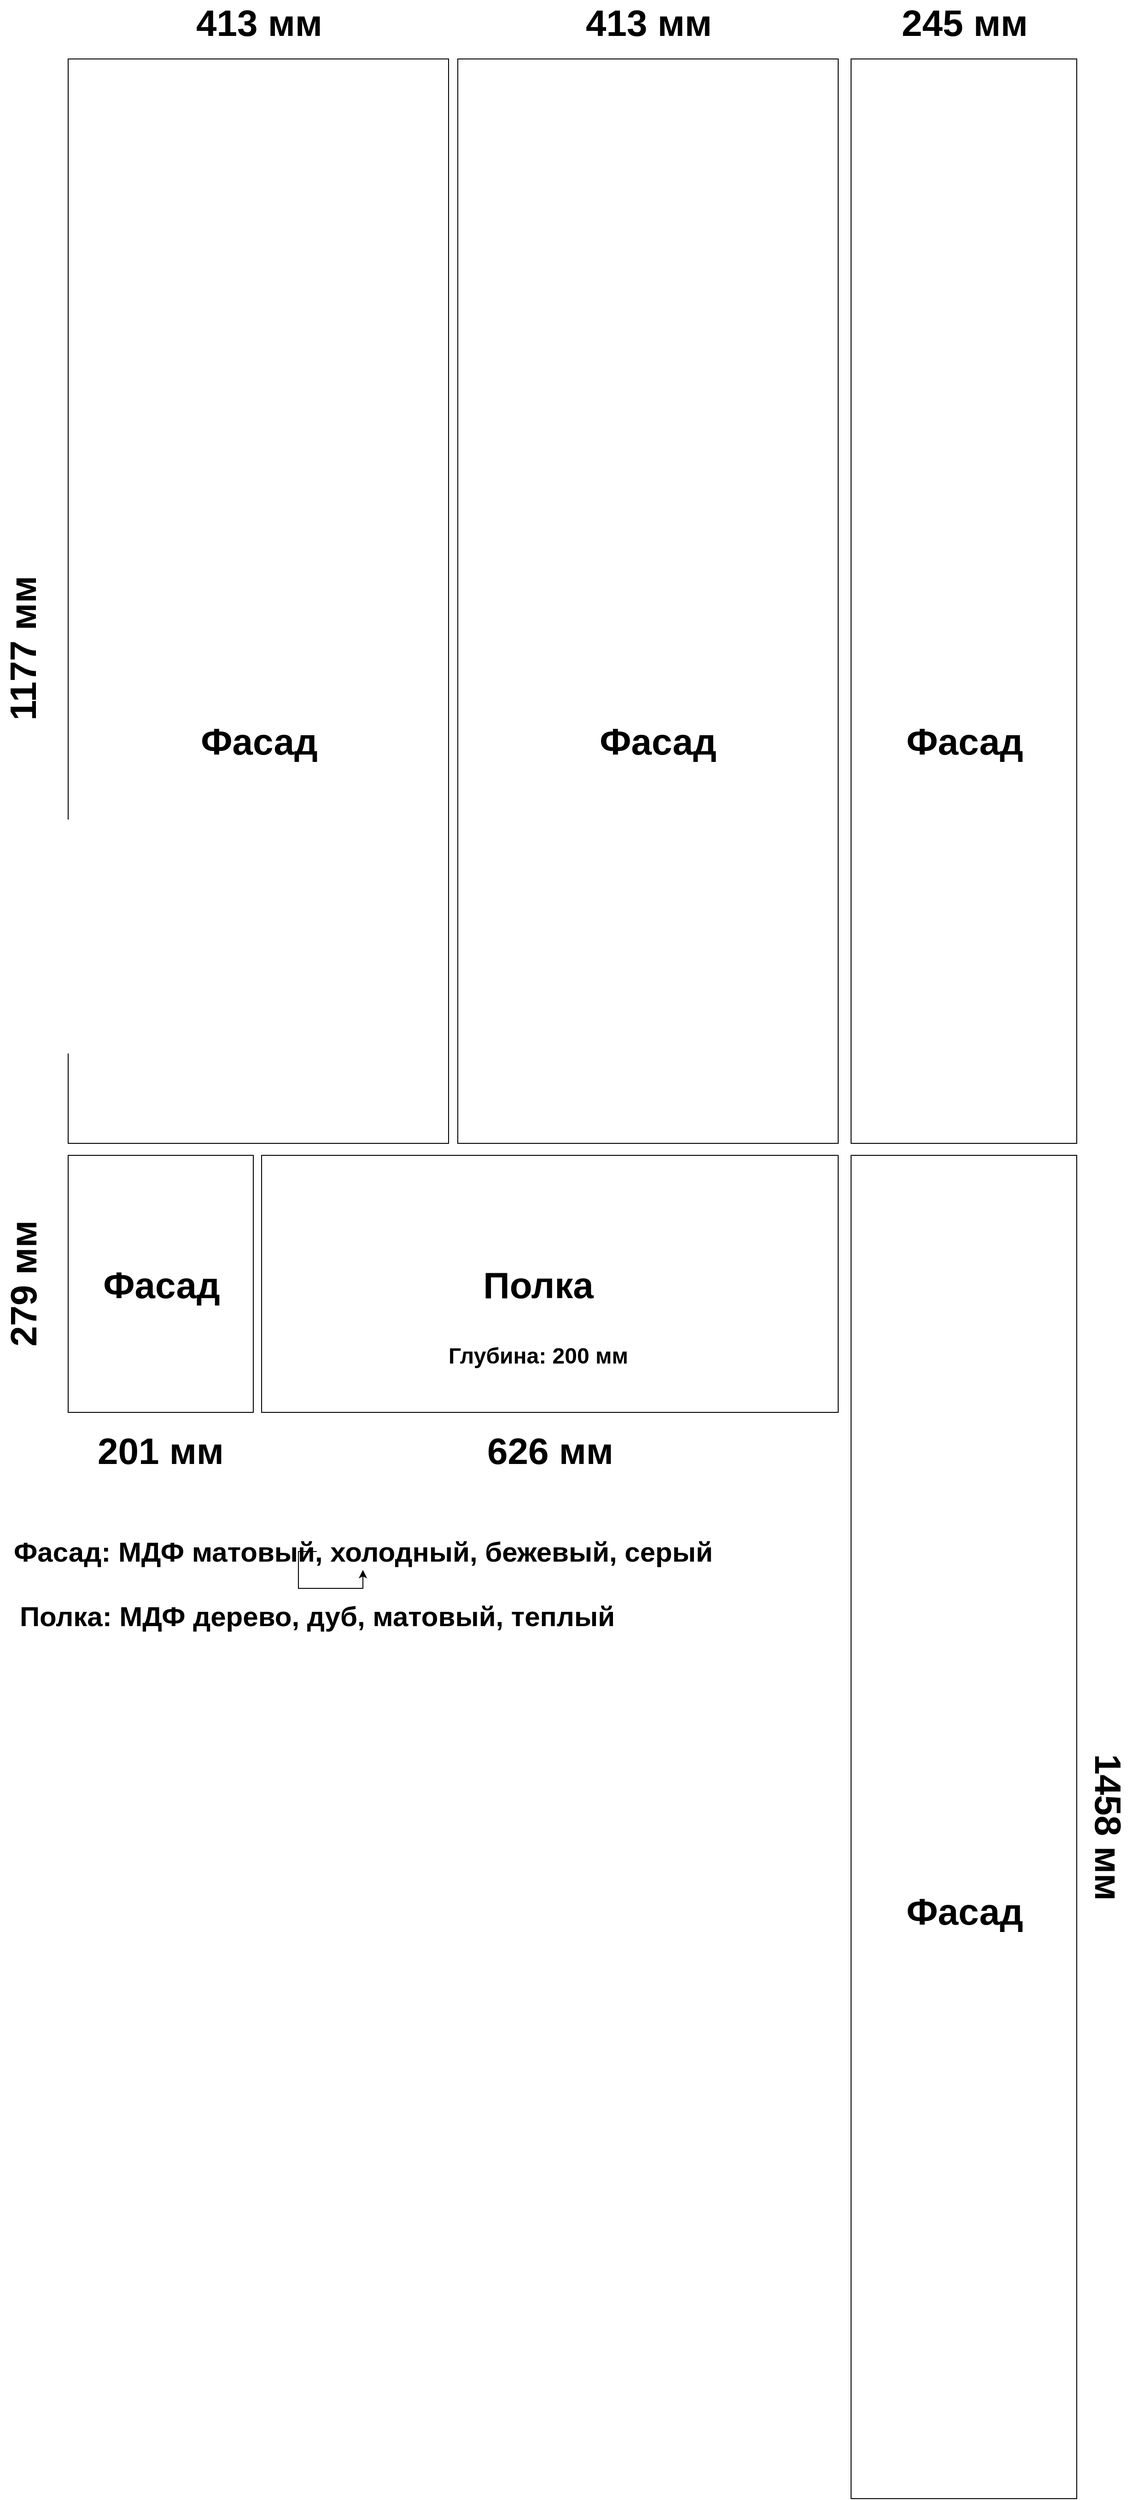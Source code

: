 <mxfile version="21.6.9" type="github">
  <diagram name="Page-1" id="gANemN08C5WNDBypf3lK">
    <mxGraphModel dx="4400" dy="1860" grid="1" gridSize="10" guides="1" tooltips="1" connect="1" arrows="1" fold="1" page="1" pageScale="1" pageWidth="850" pageHeight="1100" math="0" shadow="0">
      <root>
        <mxCell id="0" />
        <mxCell id="1" parent="0" />
        <mxCell id="6FhlCnDprpqO6fDWK_Tm-2" value="" style="rounded=0;whiteSpace=wrap;html=1;fillColor=#FFFFFF;" vertex="1" parent="1">
          <mxGeometry x="-460" y="80" width="413" height="1177" as="geometry" />
        </mxCell>
        <mxCell id="6FhlCnDprpqO6fDWK_Tm-4" value="" style="rounded=0;whiteSpace=wrap;html=1;fillColor=#FFFFFF;" vertex="1" parent="1">
          <mxGeometry x="-37" y="80" width="413" height="1177" as="geometry" />
        </mxCell>
        <mxCell id="6FhlCnDprpqO6fDWK_Tm-5" value="" style="rounded=0;whiteSpace=wrap;html=1;fillColor=#FFFFFF;" vertex="1" parent="1">
          <mxGeometry x="390" y="1270" width="245" height="1458" as="geometry" />
        </mxCell>
        <mxCell id="6FhlCnDprpqO6fDWK_Tm-6" value="" style="rounded=0;whiteSpace=wrap;html=1;fillColor=#FFFFFF;" vertex="1" parent="1">
          <mxGeometry x="390" y="80" width="245" height="1177" as="geometry" />
        </mxCell>
        <mxCell id="6FhlCnDprpqO6fDWK_Tm-7" value="" style="whiteSpace=wrap;html=1;fillColor=#FFFFFF;" vertex="1" parent="1">
          <mxGeometry x="-460" y="1270" width="201" height="279" as="geometry" />
        </mxCell>
        <mxCell id="6FhlCnDprpqO6fDWK_Tm-8" value="" style="whiteSpace=wrap;html=1;fillColor=#FFFFFF;" vertex="1" parent="1">
          <mxGeometry x="-250" y="1270" width="626" height="279" as="geometry" />
        </mxCell>
        <mxCell id="6FhlCnDprpqO6fDWK_Tm-9" value="&lt;font style=&quot;font-size: 40px;&quot;&gt;Полка&lt;/font&gt;" style="text;strokeColor=none;fillColor=none;html=1;fontSize=24;fontStyle=1;verticalAlign=middle;align=center;" vertex="1" parent="1">
          <mxGeometry y="1389.5" width="100" height="40" as="geometry" />
        </mxCell>
        <mxCell id="6FhlCnDprpqO6fDWK_Tm-10" value="&lt;font style=&quot;font-size: 40px;&quot;&gt;Фасад&lt;/font&gt;" style="text;strokeColor=none;fillColor=none;html=1;fontSize=24;fontStyle=1;verticalAlign=middle;align=center;" vertex="1" parent="1">
          <mxGeometry x="-303.5" y="800" width="100" height="40" as="geometry" />
        </mxCell>
        <mxCell id="6FhlCnDprpqO6fDWK_Tm-11" value="&lt;font style=&quot;font-size: 40px;&quot;&gt;Фасад&lt;/font&gt;" style="text;strokeColor=none;fillColor=none;html=1;fontSize=24;fontStyle=1;verticalAlign=middle;align=center;" vertex="1" parent="1">
          <mxGeometry x="130" y="800" width="100" height="40" as="geometry" />
        </mxCell>
        <mxCell id="6FhlCnDprpqO6fDWK_Tm-12" value="&lt;font style=&quot;font-size: 40px;&quot;&gt;Фасад&lt;/font&gt;" style="text;strokeColor=none;fillColor=none;html=1;fontSize=24;fontStyle=1;verticalAlign=middle;align=center;" vertex="1" parent="1">
          <mxGeometry x="462.5" y="800" width="100" height="40" as="geometry" />
        </mxCell>
        <mxCell id="6FhlCnDprpqO6fDWK_Tm-13" value="&lt;font style=&quot;font-size: 40px;&quot;&gt;Фасад&lt;/font&gt;" style="text;strokeColor=none;fillColor=none;html=1;fontSize=24;fontStyle=1;verticalAlign=middle;align=center;" vertex="1" parent="1">
          <mxGeometry x="462.5" y="2070" width="100" height="40" as="geometry" />
        </mxCell>
        <mxCell id="6FhlCnDprpqO6fDWK_Tm-18" value="&lt;font style=&quot;font-size: 40px;&quot;&gt;Фасад&lt;/font&gt;" style="text;strokeColor=none;fillColor=none;html=1;fontSize=24;fontStyle=1;verticalAlign=middle;align=center;" vertex="1" parent="1">
          <mxGeometry x="-409.5" y="1389.5" width="100" height="40" as="geometry" />
        </mxCell>
        <mxCell id="6FhlCnDprpqO6fDWK_Tm-21" value="&lt;font style=&quot;font-size: 40px;&quot;&gt;1177 мм&lt;br&gt;&lt;/font&gt;" style="text;strokeColor=none;fillColor=none;html=1;fontSize=24;fontStyle=1;verticalAlign=middle;align=center;rotation=-90;" vertex="1" parent="1">
          <mxGeometry x="-560" y="700" width="100" height="40" as="geometry" />
        </mxCell>
        <mxCell id="6FhlCnDprpqO6fDWK_Tm-24" value="&lt;font style=&quot;font-size: 40px;&quot;&gt;413 мм&lt;br&gt;&lt;/font&gt;" style="text;strokeColor=none;fillColor=none;html=1;fontSize=24;fontStyle=1;verticalAlign=middle;align=center;rotation=0;" vertex="1" parent="1">
          <mxGeometry x="-303.5" y="20" width="100" height="40" as="geometry" />
        </mxCell>
        <mxCell id="6FhlCnDprpqO6fDWK_Tm-26" value="&lt;font style=&quot;font-size: 40px;&quot;&gt;413 мм&lt;br&gt;&lt;/font&gt;" style="text;strokeColor=none;fillColor=none;html=1;fontSize=24;fontStyle=1;verticalAlign=middle;align=center;rotation=0;" vertex="1" parent="1">
          <mxGeometry x="119.5" y="20" width="100" height="40" as="geometry" />
        </mxCell>
        <mxCell id="6FhlCnDprpqO6fDWK_Tm-27" value="&lt;font style=&quot;font-size: 40px;&quot;&gt;279 мм&lt;br&gt;&lt;/font&gt;" style="text;strokeColor=none;fillColor=none;html=1;fontSize=24;fontStyle=1;verticalAlign=middle;align=center;rotation=-90;" vertex="1" parent="1">
          <mxGeometry x="-560" y="1389.5" width="100" height="40" as="geometry" />
        </mxCell>
        <mxCell id="6FhlCnDprpqO6fDWK_Tm-28" value="&lt;font style=&quot;font-size: 40px;&quot;&gt;1458 мм&lt;br&gt;&lt;/font&gt;" style="text;strokeColor=none;fillColor=none;html=1;fontSize=24;fontStyle=1;verticalAlign=middle;align=center;rotation=90;" vertex="1" parent="1">
          <mxGeometry x="620" y="1979" width="100" height="40" as="geometry" />
        </mxCell>
        <mxCell id="6FhlCnDprpqO6fDWK_Tm-29" value="&lt;font style=&quot;font-size: 40px;&quot;&gt;201 мм&lt;br&gt;&lt;/font&gt;" style="text;strokeColor=none;fillColor=none;html=1;fontSize=24;fontStyle=1;verticalAlign=middle;align=center;rotation=0;" vertex="1" parent="1">
          <mxGeometry x="-410" y="1570" width="100" height="40" as="geometry" />
        </mxCell>
        <mxCell id="6FhlCnDprpqO6fDWK_Tm-30" value="&lt;font style=&quot;font-size: 40px;&quot;&gt;626 мм&lt;br&gt;&lt;/font&gt;" style="text;strokeColor=none;fillColor=none;html=1;fontSize=24;fontStyle=1;verticalAlign=middle;align=center;rotation=0;" vertex="1" parent="1">
          <mxGeometry x="13" y="1570" width="100" height="40" as="geometry" />
        </mxCell>
        <mxCell id="6FhlCnDprpqO6fDWK_Tm-31" value="&lt;font style=&quot;font-size: 40px;&quot;&gt;245 мм&lt;br&gt;&lt;/font&gt;" style="text;strokeColor=none;fillColor=none;html=1;fontSize=24;fontStyle=1;verticalAlign=middle;align=center;rotation=0;" vertex="1" parent="1">
          <mxGeometry x="462.5" y="20" width="100" height="40" as="geometry" />
        </mxCell>
        <mxCell id="6FhlCnDprpqO6fDWK_Tm-32" value="&lt;font style=&quot;font-size: 24px;&quot;&gt;Глубина: 200 мм&lt;/font&gt;" style="text;strokeColor=none;fillColor=none;html=1;fontSize=30;fontStyle=1;verticalAlign=middle;align=center;" vertex="1" parent="1">
          <mxGeometry y="1470" width="100" height="30" as="geometry" />
        </mxCell>
        <mxCell id="6FhlCnDprpqO6fDWK_Tm-33" value="&lt;font style=&quot;font-size: 30px;&quot;&gt;Фасад: МДФ матовый, холодный, бежевый, серый&lt;/font&gt;" style="text;strokeColor=none;fillColor=none;html=1;fontSize=24;fontStyle=1;verticalAlign=middle;align=center;" vertex="1" parent="1">
          <mxGeometry x="-190" y="1680" width="100" height="40" as="geometry" />
        </mxCell>
        <mxCell id="6FhlCnDprpqO6fDWK_Tm-34" style="edgeStyle=orthogonalEdgeStyle;rounded=0;orthogonalLoop=1;jettySize=auto;html=1;exitX=0;exitY=0.5;exitDx=0;exitDy=0;" edge="1" parent="1" source="6FhlCnDprpqO6fDWK_Tm-33" target="6FhlCnDprpqO6fDWK_Tm-33">
          <mxGeometry relative="1" as="geometry" />
        </mxCell>
        <mxCell id="6FhlCnDprpqO6fDWK_Tm-39" value="&lt;font style=&quot;font-size: 30px;&quot;&gt;Полка: МДФ дерево, дуб, матовый, теплый&lt;/font&gt;" style="text;strokeColor=none;fillColor=none;html=1;fontSize=24;fontStyle=1;verticalAlign=middle;align=center;" vertex="1" parent="1">
          <mxGeometry x="-240" y="1750" width="100" height="40" as="geometry" />
        </mxCell>
      </root>
    </mxGraphModel>
  </diagram>
</mxfile>
